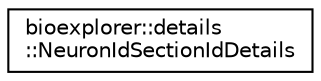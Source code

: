 digraph "Graphical Class Hierarchy"
{
 // LATEX_PDF_SIZE
  edge [fontname="Helvetica",fontsize="10",labelfontname="Helvetica",labelfontsize="10"];
  node [fontname="Helvetica",fontsize="10",shape=record];
  rankdir="LR";
  Node0 [label="bioexplorer::details\l::NeuronIdSectionIdDetails",height=0.2,width=0.4,color="black", fillcolor="white", style="filled",URL="$d9/d86/structbioexplorer_1_1details_1_1NeuronIdSectionIdDetails.html",tooltip=" "];
}
